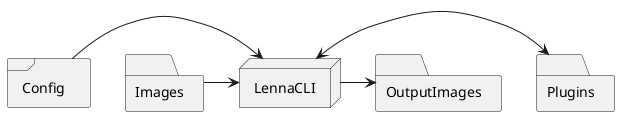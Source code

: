 @startuml cli
folder Plugins
folder Images
folder OutputImages
frame Config
node LennaCLI
Config -> LennaCLI
LennaCLI <-> Plugins
Images -> LennaCLI
LennaCLI -> OutputImages
@enduml
